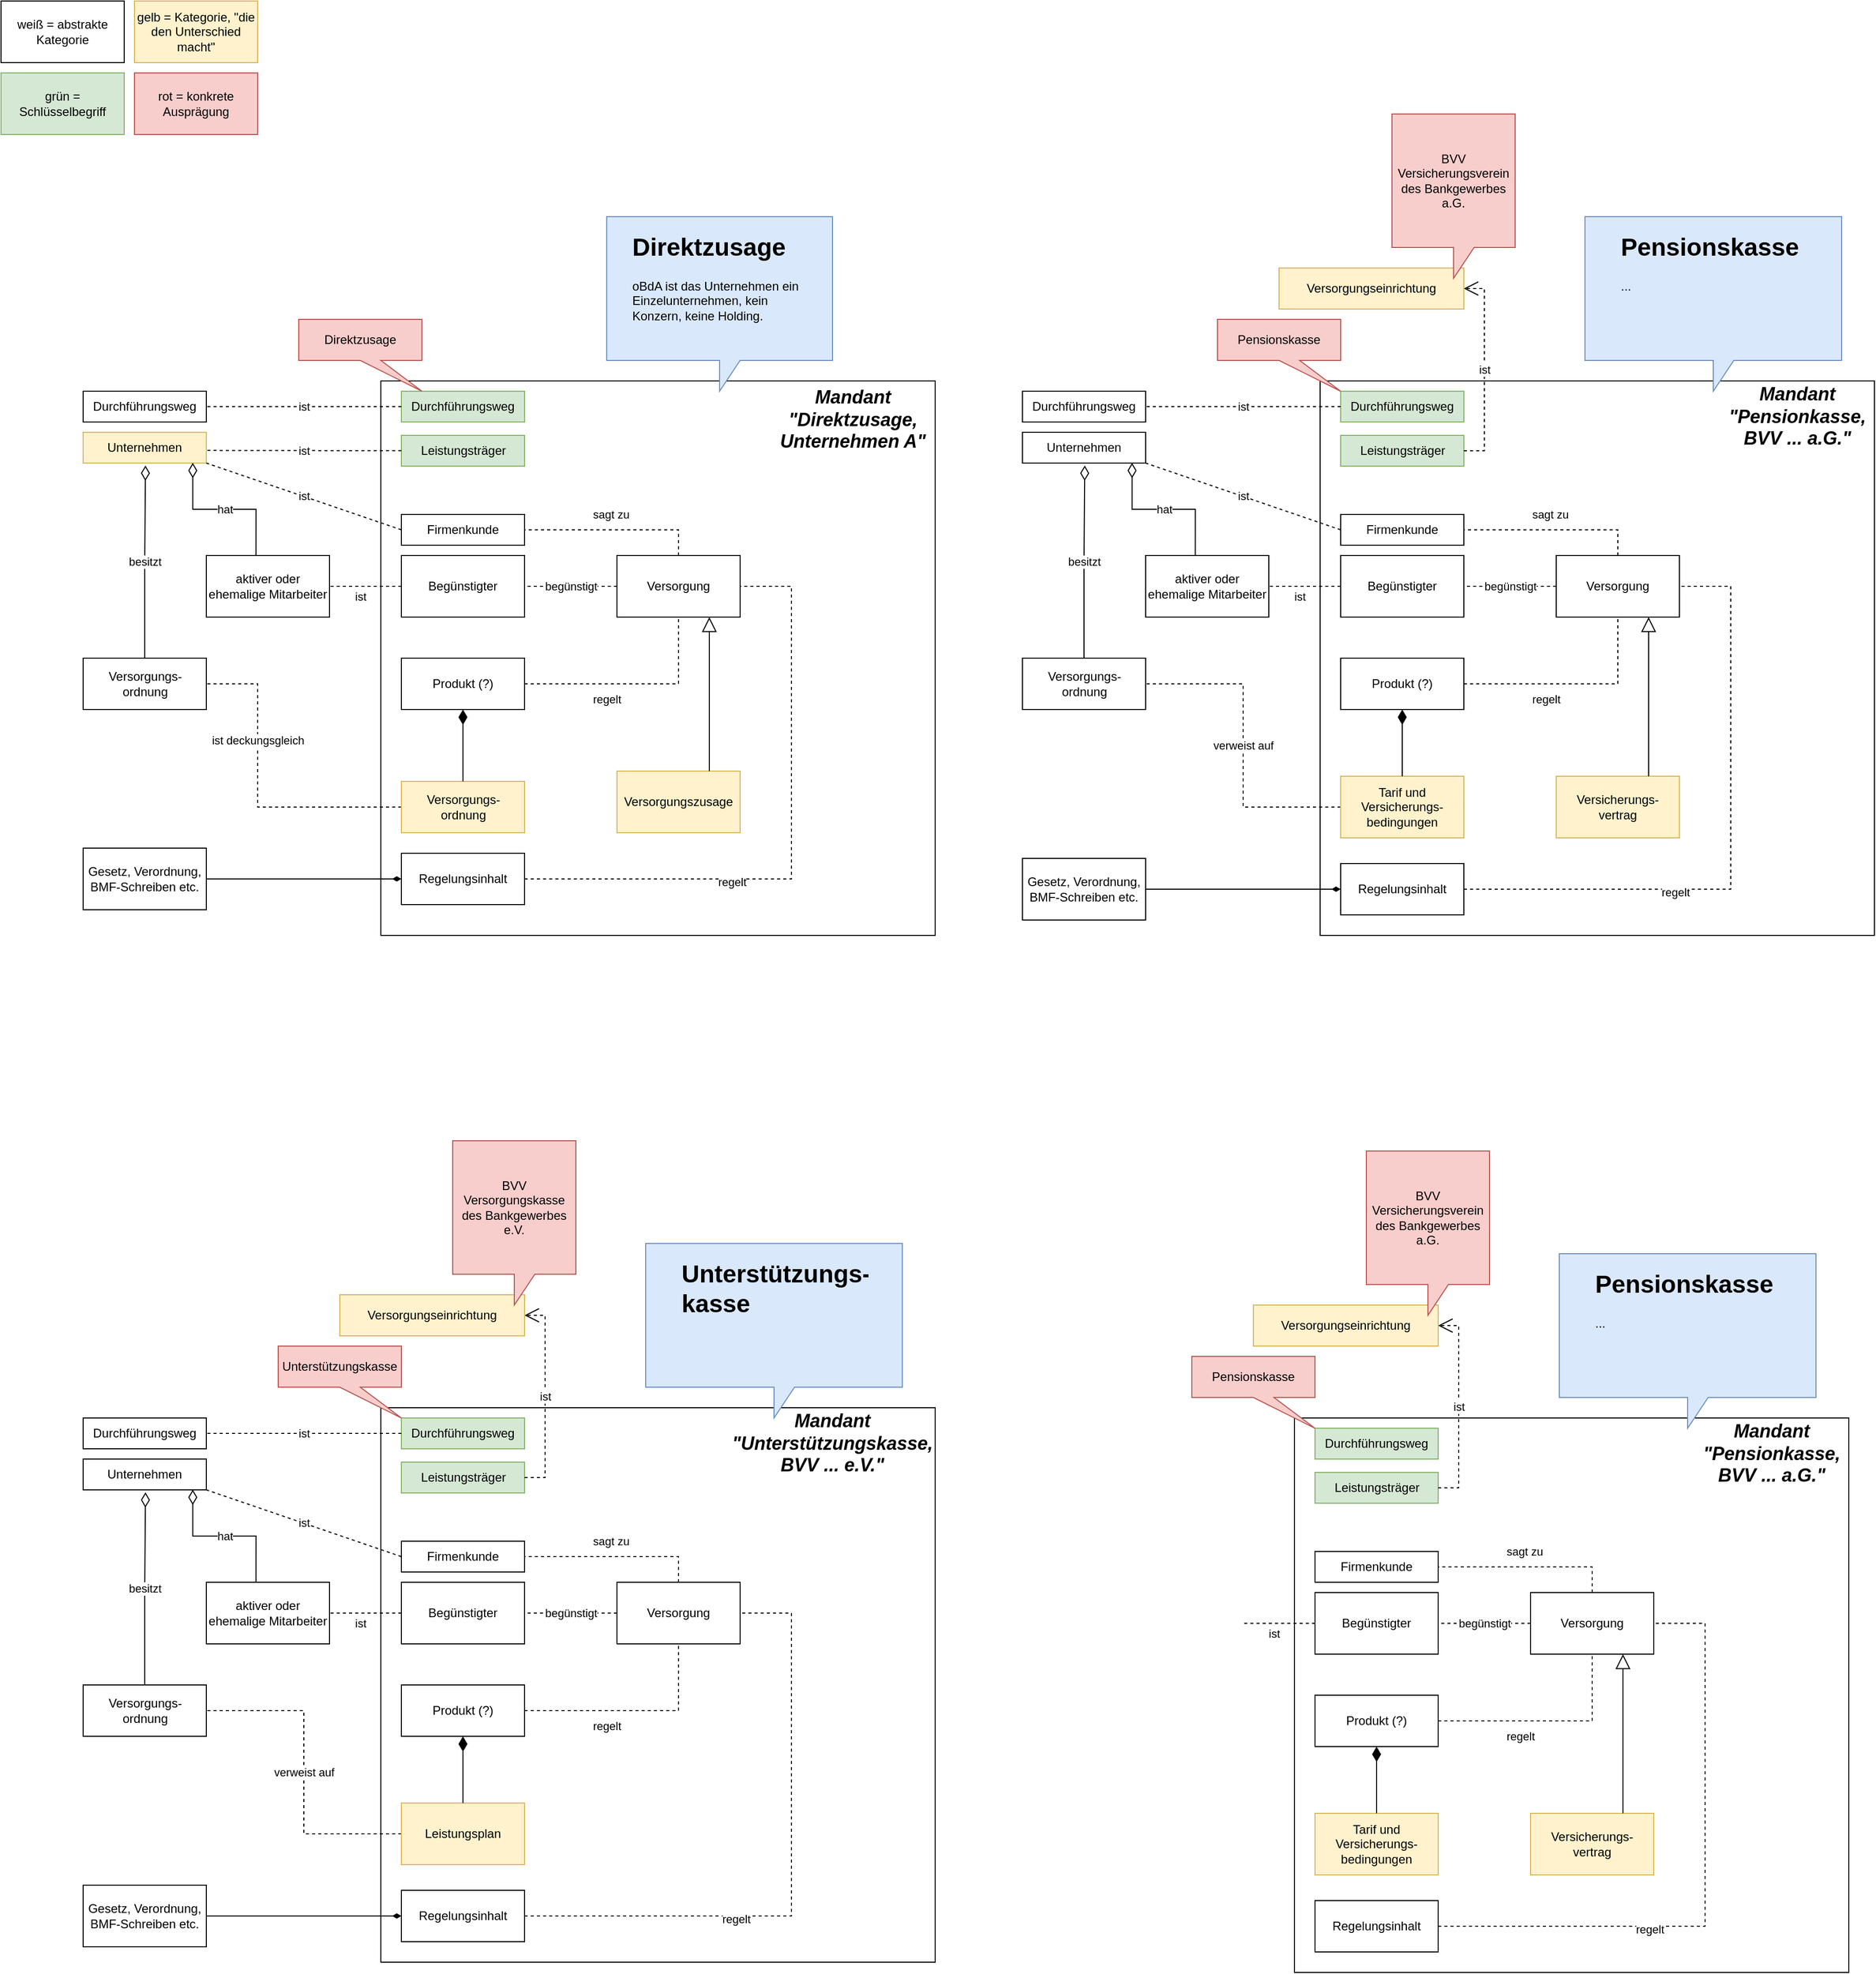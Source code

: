 <mxfile version="20.8.20" type="github">
  <diagram id="C-uBXY8Ged-GaZulML1R" name="Seite-1">
    <mxGraphModel dx="2074" dy="1116" grid="1" gridSize="10" guides="1" tooltips="1" connect="1" arrows="1" fold="1" page="1" pageScale="1" pageWidth="1920" pageHeight="1200" math="0" shadow="0">
      <root>
        <mxCell id="0" />
        <mxCell id="1" parent="0" />
        <mxCell id="RzIyw1bG6GVlp3xsneUb-1" value="" style="whiteSpace=wrap;html=1;aspect=fixed;" parent="1" vertex="1">
          <mxGeometry x="400" y="390" width="540" height="540" as="geometry" />
        </mxCell>
        <mxCell id="RzIyw1bG6GVlp3xsneUb-3" value="&lt;div&gt;Unternehmen&lt;/div&gt;" style="rounded=0;whiteSpace=wrap;html=1;fillColor=#fff2cc;strokeColor=#d6b656;" parent="1" vertex="1">
          <mxGeometry x="110" y="440" width="120" height="30" as="geometry" />
        </mxCell>
        <mxCell id="RzIyw1bG6GVlp3xsneUb-6" value="Durchführungsweg" style="rounded=0;whiteSpace=wrap;html=1;" parent="1" vertex="1">
          <mxGeometry x="110" y="400" width="120" height="30" as="geometry" />
        </mxCell>
        <mxCell id="RzIyw1bG6GVlp3xsneUb-7" value="Leistungsträger" style="html=1;fillColor=#d5e8d4;strokeColor=#82b366;" parent="1" vertex="1">
          <mxGeometry x="420" y="443" width="120" height="30" as="geometry" />
        </mxCell>
        <mxCell id="RzIyw1bG6GVlp3xsneUb-9" value="Durchführungsweg" style="rounded=0;whiteSpace=wrap;html=1;fillColor=#d5e8d4;strokeColor=#82b366;" parent="1" vertex="1">
          <mxGeometry x="420" y="400" width="120" height="30" as="geometry" />
        </mxCell>
        <mxCell id="RzIyw1bG6GVlp3xsneUb-11" value="ist" style="endArrow=none;endSize=12;dashed=1;html=1;rounded=0;entryX=0.992;entryY=0.589;entryDx=0;entryDy=0;entryPerimeter=0;startSize=12;endFill=0;" parent="1" source="RzIyw1bG6GVlp3xsneUb-7" target="RzIyw1bG6GVlp3xsneUb-3" edge="1">
          <mxGeometry width="160" relative="1" as="geometry">
            <mxPoint x="410" y="600" as="sourcePoint" />
            <mxPoint x="570" y="600" as="targetPoint" />
          </mxGeometry>
        </mxCell>
        <mxCell id="RzIyw1bG6GVlp3xsneUb-12" value="ist" style="endArrow=none;endSize=12;dashed=1;html=1;rounded=0;entryX=1;entryY=0.5;entryDx=0;entryDy=0;exitX=0;exitY=0.5;exitDx=0;exitDy=0;endFill=0;" parent="1" source="RzIyw1bG6GVlp3xsneUb-9" target="RzIyw1bG6GVlp3xsneUb-6" edge="1">
          <mxGeometry width="160" relative="1" as="geometry">
            <mxPoint x="410" y="600" as="sourcePoint" />
            <mxPoint x="570" y="600" as="targetPoint" />
          </mxGeometry>
        </mxCell>
        <mxCell id="RzIyw1bG6GVlp3xsneUb-13" value="&lt;div&gt;Versorgungs-&lt;/div&gt;&lt;div&gt;ordnung&lt;/div&gt;" style="html=1;" parent="1" vertex="1">
          <mxGeometry x="110" y="660" width="120" height="50" as="geometry" />
        </mxCell>
        <mxCell id="RzIyw1bG6GVlp3xsneUb-17" value="besitzt" style="endArrow=diamondThin;html=1;endSize=12;startArrow=none;startSize=12;startFill=0;edgeStyle=orthogonalEdgeStyle;rounded=0;exitX=0.5;exitY=0;exitDx=0;exitDy=0;entryX=0.506;entryY=1.078;entryDx=0;entryDy=0;entryPerimeter=0;endFill=0;" parent="1" source="RzIyw1bG6GVlp3xsneUb-13" target="RzIyw1bG6GVlp3xsneUb-3" edge="1">
          <mxGeometry relative="1" as="geometry">
            <mxPoint x="200" y="540" as="sourcePoint" />
            <mxPoint x="360" y="540" as="targetPoint" />
          </mxGeometry>
        </mxCell>
        <mxCell id="RzIyw1bG6GVlp3xsneUb-20" value="Produkt (?)" style="rounded=0;whiteSpace=wrap;html=1;" parent="1" vertex="1">
          <mxGeometry x="420" y="660" width="120" height="50" as="geometry" />
        </mxCell>
        <mxCell id="RzIyw1bG6GVlp3xsneUb-21" value="Firmenkunde" style="rounded=0;whiteSpace=wrap;html=1;" parent="1" vertex="1">
          <mxGeometry x="420" y="520" width="120" height="30" as="geometry" />
        </mxCell>
        <mxCell id="RzIyw1bG6GVlp3xsneUb-22" value="Begünstigter" style="rounded=0;whiteSpace=wrap;html=1;" parent="1" vertex="1">
          <mxGeometry x="420" y="560" width="120" height="60" as="geometry" />
        </mxCell>
        <mxCell id="RzIyw1bG6GVlp3xsneUb-23" value="aktiver oder ehemalige Mitarbeiter" style="rounded=0;whiteSpace=wrap;html=1;" parent="1" vertex="1">
          <mxGeometry x="230" y="560" width="120" height="60" as="geometry" />
        </mxCell>
        <mxCell id="RzIyw1bG6GVlp3xsneUb-29" value="ist deckungsgleich" style="endArrow=none;endSize=12;dashed=1;html=1;rounded=0;entryX=1;entryY=0.5;entryDx=0;entryDy=0;exitX=0;exitY=0.5;exitDx=0;exitDy=0;edgeStyle=orthogonalEdgeStyle;endFill=0;" parent="1" source="DSj7y4Nlpi_zsEJx6jQW-32" edge="1">
          <mxGeometry x="0.323" width="160" relative="1" as="geometry">
            <mxPoint x="420" y="685" as="sourcePoint" />
            <mxPoint x="230" y="685" as="targetPoint" />
            <Array as="points">
              <mxPoint x="280" y="805" />
              <mxPoint x="280" y="685" />
            </Array>
            <mxPoint as="offset" />
          </mxGeometry>
        </mxCell>
        <mxCell id="RzIyw1bG6GVlp3xsneUb-31" value="hat" style="endArrow=diamondThin;html=1;endSize=12;startArrow=none;startSize=14;startFill=0;edgeStyle=orthogonalEdgeStyle;rounded=0;exitX=0.403;exitY=0.003;exitDx=0;exitDy=0;exitPerimeter=0;entryX=0.89;entryY=0.993;entryDx=0;entryDy=0;entryPerimeter=0;endFill=0;" parent="1" source="RzIyw1bG6GVlp3xsneUb-23" target="RzIyw1bG6GVlp3xsneUb-3" edge="1">
          <mxGeometry relative="1" as="geometry">
            <mxPoint x="460" y="520" as="sourcePoint" />
            <mxPoint x="620" y="520" as="targetPoint" />
          </mxGeometry>
        </mxCell>
        <mxCell id="RzIyw1bG6GVlp3xsneUb-34" value="ist" style="endArrow=none;endSize=12;dashed=1;html=1;rounded=0;entryX=1;entryY=0.5;entryDx=0;entryDy=0;exitX=0;exitY=0.5;exitDx=0;exitDy=0;endFill=0;" parent="1" source="RzIyw1bG6GVlp3xsneUb-22" target="RzIyw1bG6GVlp3xsneUb-23" edge="1">
          <mxGeometry x="0.143" y="10" width="160" relative="1" as="geometry">
            <mxPoint x="460" y="520" as="sourcePoint" />
            <mxPoint x="620" y="520" as="targetPoint" />
            <mxPoint as="offset" />
          </mxGeometry>
        </mxCell>
        <mxCell id="RzIyw1bG6GVlp3xsneUb-35" value="&lt;div&gt;Versorgung&lt;/div&gt;" style="rounded=0;whiteSpace=wrap;html=1;" parent="1" vertex="1">
          <mxGeometry x="630" y="560" width="120" height="60" as="geometry" />
        </mxCell>
        <mxCell id="RzIyw1bG6GVlp3xsneUb-36" value="sagt zu" style="endArrow=none;endSize=12;dashed=1;html=1;rounded=0;exitX=0.5;exitY=0;exitDx=0;exitDy=0;entryX=1;entryY=0.5;entryDx=0;entryDy=0;endFill=0;" parent="1" source="RzIyw1bG6GVlp3xsneUb-35" target="RzIyw1bG6GVlp3xsneUb-21" edge="1">
          <mxGeometry x="0.04" y="-15" width="160" relative="1" as="geometry">
            <mxPoint x="500" y="510" as="sourcePoint" />
            <mxPoint x="660" y="510" as="targetPoint" />
            <Array as="points">
              <mxPoint x="690" y="535" />
            </Array>
            <mxPoint as="offset" />
          </mxGeometry>
        </mxCell>
        <mxCell id="RzIyw1bG6GVlp3xsneUb-37" value="begünstigt" style="endArrow=none;endSize=12;dashed=1;html=1;rounded=0;entryX=1;entryY=0.5;entryDx=0;entryDy=0;endFill=0;" parent="1" source="RzIyw1bG6GVlp3xsneUb-35" target="RzIyw1bG6GVlp3xsneUb-22" edge="1">
          <mxGeometry width="160" relative="1" as="geometry">
            <mxPoint x="460" y="520" as="sourcePoint" />
            <mxPoint x="620" y="520" as="targetPoint" />
          </mxGeometry>
        </mxCell>
        <mxCell id="RzIyw1bG6GVlp3xsneUb-38" value="ist" style="endArrow=none;endSize=12;dashed=1;html=1;rounded=0;exitX=0;exitY=0.5;exitDx=0;exitDy=0;entryX=1;entryY=1;entryDx=0;entryDy=0;endFill=0;" parent="1" source="RzIyw1bG6GVlp3xsneUb-21" target="RzIyw1bG6GVlp3xsneUb-3" edge="1">
          <mxGeometry width="160" relative="1" as="geometry">
            <mxPoint x="460" y="540" as="sourcePoint" />
            <mxPoint x="620" y="540" as="targetPoint" />
          </mxGeometry>
        </mxCell>
        <mxCell id="RzIyw1bG6GVlp3xsneUb-39" value="regelt" style="endArrow=none;endSize=12;dashed=1;html=1;rounded=0;exitX=1;exitY=0.5;exitDx=0;exitDy=0;entryX=0.5;entryY=1;entryDx=0;entryDy=0;endFill=0;" parent="1" source="RzIyw1bG6GVlp3xsneUb-20" target="RzIyw1bG6GVlp3xsneUb-35" edge="1">
          <mxGeometry x="-0.256" y="-15" width="160" relative="1" as="geometry">
            <mxPoint x="570" y="680" as="sourcePoint" />
            <mxPoint x="730" y="680" as="targetPoint" />
            <Array as="points">
              <mxPoint x="690" y="685" />
            </Array>
            <mxPoint as="offset" />
          </mxGeometry>
        </mxCell>
        <mxCell id="DSj7y4Nlpi_zsEJx6jQW-2" value="" style="whiteSpace=wrap;html=1;aspect=fixed;" parent="1" vertex="1">
          <mxGeometry x="1315" y="390" width="540" height="540" as="geometry" />
        </mxCell>
        <mxCell id="DSj7y4Nlpi_zsEJx6jQW-3" value="&lt;div&gt;Unternehmen&lt;/div&gt;" style="rounded=0;whiteSpace=wrap;html=1;" parent="1" vertex="1">
          <mxGeometry x="1025" y="440" width="120" height="30" as="geometry" />
        </mxCell>
        <mxCell id="DSj7y4Nlpi_zsEJx6jQW-4" value="Durchführungsweg" style="rounded=0;whiteSpace=wrap;html=1;" parent="1" vertex="1">
          <mxGeometry x="1025" y="400" width="120" height="30" as="geometry" />
        </mxCell>
        <mxCell id="DSj7y4Nlpi_zsEJx6jQW-5" value="Leistungsträger" style="html=1;fillColor=#d5e8d4;strokeColor=#82b366;" parent="1" vertex="1">
          <mxGeometry x="1335" y="443" width="120" height="30" as="geometry" />
        </mxCell>
        <mxCell id="DSj7y4Nlpi_zsEJx6jQW-6" value="Durchführungsweg" style="rounded=0;whiteSpace=wrap;html=1;fillColor=#d5e8d4;strokeColor=#82b366;" parent="1" vertex="1">
          <mxGeometry x="1335" y="400" width="120" height="30" as="geometry" />
        </mxCell>
        <mxCell id="DSj7y4Nlpi_zsEJx6jQW-7" value="ist" style="endArrow=open;endSize=12;dashed=1;html=1;rounded=0;entryX=1;entryY=0.5;entryDx=0;entryDy=0;exitX=1;exitY=0.5;exitDx=0;exitDy=0;edgeStyle=orthogonalEdgeStyle;" parent="1" source="DSj7y4Nlpi_zsEJx6jQW-5" target="DSj7y4Nlpi_zsEJx6jQW-27" edge="1">
          <mxGeometry width="160" relative="1" as="geometry">
            <mxPoint x="1325" y="600" as="sourcePoint" />
            <mxPoint x="1485" y="600" as="targetPoint" />
            <Array as="points">
              <mxPoint x="1475" y="458" />
              <mxPoint x="1475" y="300" />
            </Array>
          </mxGeometry>
        </mxCell>
        <mxCell id="DSj7y4Nlpi_zsEJx6jQW-8" value="ist" style="endArrow=none;endSize=12;dashed=1;html=1;rounded=0;entryX=1;entryY=0.5;entryDx=0;entryDy=0;exitX=0;exitY=0.5;exitDx=0;exitDy=0;endFill=0;" parent="1" source="DSj7y4Nlpi_zsEJx6jQW-6" target="DSj7y4Nlpi_zsEJx6jQW-4" edge="1">
          <mxGeometry width="160" relative="1" as="geometry">
            <mxPoint x="1325" y="600" as="sourcePoint" />
            <mxPoint x="1485" y="600" as="targetPoint" />
          </mxGeometry>
        </mxCell>
        <mxCell id="DSj7y4Nlpi_zsEJx6jQW-9" value="&lt;div&gt;Versorgungs-&lt;/div&gt;&lt;div&gt;ordnung&lt;/div&gt;" style="html=1;" parent="1" vertex="1">
          <mxGeometry x="1025" y="660" width="120" height="50" as="geometry" />
        </mxCell>
        <mxCell id="DSj7y4Nlpi_zsEJx6jQW-10" value="besitzt" style="endArrow=diamondThin;html=1;endSize=12;startArrow=none;startSize=12;startFill=0;edgeStyle=orthogonalEdgeStyle;rounded=0;exitX=0.5;exitY=0;exitDx=0;exitDy=0;entryX=0.506;entryY=1.078;entryDx=0;entryDy=0;entryPerimeter=0;endFill=0;" parent="1" source="DSj7y4Nlpi_zsEJx6jQW-9" target="DSj7y4Nlpi_zsEJx6jQW-3" edge="1">
          <mxGeometry relative="1" as="geometry">
            <mxPoint x="1115" y="540" as="sourcePoint" />
            <mxPoint x="1275" y="540" as="targetPoint" />
          </mxGeometry>
        </mxCell>
        <mxCell id="DSj7y4Nlpi_zsEJx6jQW-13" value="Produkt (?)" style="rounded=0;whiteSpace=wrap;html=1;" parent="1" vertex="1">
          <mxGeometry x="1335" y="660" width="120" height="50" as="geometry" />
        </mxCell>
        <mxCell id="DSj7y4Nlpi_zsEJx6jQW-14" value="Firmenkunde" style="rounded=0;whiteSpace=wrap;html=1;" parent="1" vertex="1">
          <mxGeometry x="1335" y="520" width="120" height="30" as="geometry" />
        </mxCell>
        <mxCell id="DSj7y4Nlpi_zsEJx6jQW-15" value="Begünstigter" style="rounded=0;whiteSpace=wrap;html=1;" parent="1" vertex="1">
          <mxGeometry x="1335" y="560" width="120" height="60" as="geometry" />
        </mxCell>
        <mxCell id="DSj7y4Nlpi_zsEJx6jQW-16" value="aktiver oder ehemalige Mitarbeiter" style="rounded=0;whiteSpace=wrap;html=1;" parent="1" vertex="1">
          <mxGeometry x="1145" y="560" width="120" height="60" as="geometry" />
        </mxCell>
        <mxCell id="DSj7y4Nlpi_zsEJx6jQW-17" value="verweist auf" style="endArrow=none;endSize=12;dashed=1;html=1;rounded=0;entryX=1;entryY=0.5;entryDx=0;entryDy=0;exitX=0;exitY=0.5;exitDx=0;exitDy=0;edgeStyle=orthogonalEdgeStyle;endFill=0;startArrow=none;startFill=0;" parent="1" source="DSj7y4Nlpi_zsEJx6jQW-31" target="DSj7y4Nlpi_zsEJx6jQW-9" edge="1">
          <mxGeometry width="160" relative="1" as="geometry">
            <mxPoint x="1375" y="520" as="sourcePoint" />
            <mxPoint x="1535" y="520" as="targetPoint" />
          </mxGeometry>
        </mxCell>
        <mxCell id="DSj7y4Nlpi_zsEJx6jQW-18" value="hat" style="endArrow=diamondThin;html=1;endSize=12;startArrow=none;startSize=12;startFill=0;edgeStyle=orthogonalEdgeStyle;rounded=0;exitX=0.403;exitY=0.003;exitDx=0;exitDy=0;exitPerimeter=0;entryX=0.89;entryY=0.993;entryDx=0;entryDy=0;entryPerimeter=0;endFill=0;" parent="1" source="DSj7y4Nlpi_zsEJx6jQW-16" target="DSj7y4Nlpi_zsEJx6jQW-3" edge="1">
          <mxGeometry relative="1" as="geometry">
            <mxPoint x="1375" y="520" as="sourcePoint" />
            <mxPoint x="1535" y="520" as="targetPoint" />
          </mxGeometry>
        </mxCell>
        <mxCell id="DSj7y4Nlpi_zsEJx6jQW-21" value="ist" style="endArrow=none;endSize=12;dashed=1;html=1;rounded=0;entryX=1;entryY=0.5;entryDx=0;entryDy=0;exitX=0;exitY=0.5;exitDx=0;exitDy=0;startArrow=none;startFill=0;endFill=0;" parent="1" source="DSj7y4Nlpi_zsEJx6jQW-15" target="DSj7y4Nlpi_zsEJx6jQW-16" edge="1">
          <mxGeometry x="0.143" y="10" width="160" relative="1" as="geometry">
            <mxPoint x="1375" y="520" as="sourcePoint" />
            <mxPoint x="1535" y="520" as="targetPoint" />
            <mxPoint as="offset" />
          </mxGeometry>
        </mxCell>
        <mxCell id="DSj7y4Nlpi_zsEJx6jQW-22" value="&lt;div&gt;Versorgung&lt;/div&gt;" style="rounded=0;whiteSpace=wrap;html=1;" parent="1" vertex="1">
          <mxGeometry x="1545" y="560" width="120" height="60" as="geometry" />
        </mxCell>
        <mxCell id="DSj7y4Nlpi_zsEJx6jQW-23" value="sagt zu" style="endArrow=none;endSize=12;dashed=1;html=1;rounded=0;exitX=0.5;exitY=0;exitDx=0;exitDy=0;entryX=1;entryY=0.5;entryDx=0;entryDy=0;endFill=0;" parent="1" source="DSj7y4Nlpi_zsEJx6jQW-22" target="DSj7y4Nlpi_zsEJx6jQW-14" edge="1">
          <mxGeometry x="0.04" y="-15" width="160" relative="1" as="geometry">
            <mxPoint x="1415" y="510" as="sourcePoint" />
            <mxPoint x="1575" y="510" as="targetPoint" />
            <Array as="points">
              <mxPoint x="1605" y="535" />
            </Array>
            <mxPoint as="offset" />
          </mxGeometry>
        </mxCell>
        <mxCell id="DSj7y4Nlpi_zsEJx6jQW-24" value="begünstigt" style="endArrow=none;endSize=12;dashed=1;html=1;rounded=0;entryX=1;entryY=0.5;entryDx=0;entryDy=0;endFill=0;" parent="1" source="DSj7y4Nlpi_zsEJx6jQW-22" target="DSj7y4Nlpi_zsEJx6jQW-15" edge="1">
          <mxGeometry width="160" relative="1" as="geometry">
            <mxPoint x="1375" y="520" as="sourcePoint" />
            <mxPoint x="1535" y="520" as="targetPoint" />
          </mxGeometry>
        </mxCell>
        <mxCell id="DSj7y4Nlpi_zsEJx6jQW-25" value="ist" style="endArrow=none;endSize=12;dashed=1;html=1;rounded=0;exitX=0;exitY=0.5;exitDx=0;exitDy=0;entryX=1;entryY=1;entryDx=0;entryDy=0;endFill=0;" parent="1" source="DSj7y4Nlpi_zsEJx6jQW-14" target="DSj7y4Nlpi_zsEJx6jQW-3" edge="1">
          <mxGeometry width="160" relative="1" as="geometry">
            <mxPoint x="1375" y="540" as="sourcePoint" />
            <mxPoint x="1535" y="540" as="targetPoint" />
          </mxGeometry>
        </mxCell>
        <mxCell id="DSj7y4Nlpi_zsEJx6jQW-26" value="regelt" style="endArrow=none;endSize=12;dashed=1;html=1;rounded=0;exitX=1;exitY=0.5;exitDx=0;exitDy=0;entryX=0.5;entryY=1;entryDx=0;entryDy=0;endFill=0;" parent="1" source="DSj7y4Nlpi_zsEJx6jQW-13" target="DSj7y4Nlpi_zsEJx6jQW-22" edge="1">
          <mxGeometry x="-0.256" y="-15" width="160" relative="1" as="geometry">
            <mxPoint x="1485" y="680" as="sourcePoint" />
            <mxPoint x="1645" y="680" as="targetPoint" />
            <Array as="points">
              <mxPoint x="1605" y="685" />
            </Array>
            <mxPoint as="offset" />
          </mxGeometry>
        </mxCell>
        <mxCell id="DSj7y4Nlpi_zsEJx6jQW-27" value="Versorgungseinrichtung" style="rounded=0;whiteSpace=wrap;html=1;fillColor=#fff2cc;strokeColor=#d6b656;" parent="1" vertex="1">
          <mxGeometry x="1275" y="280" width="180" height="40" as="geometry" />
        </mxCell>
        <mxCell id="DSj7y4Nlpi_zsEJx6jQW-28" value="" style="shape=callout;whiteSpace=wrap;html=1;perimeter=calloutPerimeter;fillColor=#dae8fc;strokeColor=#6c8ebf;" parent="1" vertex="1">
          <mxGeometry x="620" y="230" width="220" height="170" as="geometry" />
        </mxCell>
        <mxCell id="RzIyw1bG6GVlp3xsneUb-26" value="&lt;h1&gt;Direktzusage&lt;br&gt;&lt;/h1&gt;&lt;p&gt;oBdA ist das Unternehmen ein Einzelunternehmen, kein Konzern, keine Holding.&lt;br&gt;&lt;/p&gt;" style="text;html=1;strokeColor=none;fillColor=none;spacing=5;spacingTop=-20;whiteSpace=wrap;overflow=hidden;rounded=0;" parent="1" vertex="1">
          <mxGeometry x="640" y="240" width="190" height="120" as="geometry" />
        </mxCell>
        <mxCell id="DSj7y4Nlpi_zsEJx6jQW-29" value="" style="shape=callout;whiteSpace=wrap;html=1;perimeter=calloutPerimeter;fillColor=#dae8fc;strokeColor=#6c8ebf;" parent="1" vertex="1">
          <mxGeometry x="1573" y="230" width="250" height="170" as="geometry" />
        </mxCell>
        <mxCell id="DSj7y4Nlpi_zsEJx6jQW-30" value="&lt;h1&gt;Pensionskasse&lt;br&gt;&lt;/h1&gt;&lt;p&gt;...&lt;br&gt;&lt;/p&gt;" style="text;html=1;strokeColor=none;fillColor=none;spacing=5;spacingTop=-20;whiteSpace=wrap;overflow=hidden;rounded=0;" parent="1" vertex="1">
          <mxGeometry x="1603" y="240" width="190" height="120" as="geometry" />
        </mxCell>
        <mxCell id="DSj7y4Nlpi_zsEJx6jQW-31" value="Tarif und Versicherungs-bedingungen" style="rounded=0;whiteSpace=wrap;html=1;fillColor=#fff2cc;strokeColor=#d6b656;" parent="1" vertex="1">
          <mxGeometry x="1335" y="775" width="120" height="60" as="geometry" />
        </mxCell>
        <mxCell id="DSj7y4Nlpi_zsEJx6jQW-32" value="&lt;div&gt;Versorgungs-&lt;/div&gt;&lt;div&gt;ordnung&lt;/div&gt;" style="html=1;fillColor=#fff2cc;strokeColor=#d6b656;" parent="1" vertex="1">
          <mxGeometry x="420" y="780" width="120" height="50" as="geometry" />
        </mxCell>
        <mxCell id="DSj7y4Nlpi_zsEJx6jQW-33" value="" style="endArrow=none;endFill=0;endSize=12;html=1;rounded=0;entryX=0.5;entryY=0;entryDx=0;entryDy=0;exitX=0.5;exitY=1;exitDx=0;exitDy=0;startArrow=diamondThin;startFill=1;startSize=12;" parent="1" source="DSj7y4Nlpi_zsEJx6jQW-13" target="DSj7y4Nlpi_zsEJx6jQW-31" edge="1">
          <mxGeometry width="160" relative="1" as="geometry">
            <mxPoint x="1155" y="870" as="sourcePoint" />
            <mxPoint x="1065" y="630" as="targetPoint" />
          </mxGeometry>
        </mxCell>
        <mxCell id="DSj7y4Nlpi_zsEJx6jQW-34" value="" style="endArrow=none;endFill=0;endSize=12;html=1;rounded=0;exitX=0.5;exitY=1;exitDx=0;exitDy=0;entryX=0.5;entryY=0;entryDx=0;entryDy=0;startArrow=diamondThin;startFill=1;strokeWidth=1;targetPerimeterSpacing=0;startSize=12;" parent="1" source="RzIyw1bG6GVlp3xsneUb-20" target="DSj7y4Nlpi_zsEJx6jQW-32" edge="1">
          <mxGeometry width="160" relative="1" as="geometry">
            <mxPoint x="720" y="970" as="sourcePoint" />
            <mxPoint x="940" y="630" as="targetPoint" />
            <Array as="points" />
          </mxGeometry>
        </mxCell>
        <mxCell id="DSj7y4Nlpi_zsEJx6jQW-35" value="Versorgungszusage" style="rounded=0;whiteSpace=wrap;html=1;fillColor=#fff2cc;strokeColor=#d6b656;" parent="1" vertex="1">
          <mxGeometry x="630" y="770" width="120" height="60" as="geometry" />
        </mxCell>
        <mxCell id="DSj7y4Nlpi_zsEJx6jQW-37" value="Versicherungs- vertrag" style="rounded=0;whiteSpace=wrap;html=1;fillColor=#fff2cc;strokeColor=#d6b656;" parent="1" vertex="1">
          <mxGeometry x="1545" y="775" width="120" height="60" as="geometry" />
        </mxCell>
        <mxCell id="DSj7y4Nlpi_zsEJx6jQW-39" value="" style="endArrow=block;endSize=12;endFill=0;html=1;rounded=0;exitX=0.75;exitY=0;exitDx=0;exitDy=0;entryX=0.75;entryY=1;entryDx=0;entryDy=0;" parent="1" source="DSj7y4Nlpi_zsEJx6jQW-35" target="RzIyw1bG6GVlp3xsneUb-35" edge="1">
          <mxGeometry width="160" relative="1" as="geometry">
            <mxPoint x="780" y="630" as="sourcePoint" />
            <mxPoint x="940" y="630" as="targetPoint" />
          </mxGeometry>
        </mxCell>
        <mxCell id="DSj7y4Nlpi_zsEJx6jQW-40" value="" style="endArrow=block;endSize=12;endFill=0;html=1;rounded=0;entryX=0.75;entryY=1;entryDx=0;entryDy=0;exitX=0.75;exitY=0;exitDx=0;exitDy=0;" parent="1" source="DSj7y4Nlpi_zsEJx6jQW-37" target="DSj7y4Nlpi_zsEJx6jQW-22" edge="1">
          <mxGeometry width="160" relative="1" as="geometry">
            <mxPoint x="1645" y="790" as="sourcePoint" />
            <mxPoint x="1645" y="640" as="targetPoint" />
          </mxGeometry>
        </mxCell>
        <mxCell id="DSj7y4Nlpi_zsEJx6jQW-42" value="&lt;i&gt;&lt;b&gt;&lt;font style=&quot;font-size: 13px;&quot;&gt;&lt;font style=&quot;font-size: 14px;&quot;&gt;&lt;font style=&quot;font-size: 15px;&quot;&gt;&lt;font style=&quot;font-size: 16px;&quot;&gt;&lt;font style=&quot;font-size: 17px;&quot;&gt;&lt;font style=&quot;font-size: 18px;&quot;&gt;Mandant &quot;Direktzusage, Unternehmen A&quot;&lt;/font&gt;&lt;/font&gt;&lt;/font&gt;&lt;/font&gt;&lt;/font&gt;&lt;/font&gt;&lt;/b&gt;&lt;/i&gt;" style="text;html=1;strokeColor=none;fillColor=none;align=center;verticalAlign=middle;whiteSpace=wrap;rounded=0;" parent="1" vertex="1">
          <mxGeometry x="780" y="413" width="160" height="30" as="geometry" />
        </mxCell>
        <mxCell id="DSj7y4Nlpi_zsEJx6jQW-43" value="&lt;i&gt;&lt;b&gt;&lt;font style=&quot;font-size: 13px;&quot;&gt;&lt;font style=&quot;font-size: 14px;&quot;&gt;&lt;font style=&quot;font-size: 15px;&quot;&gt;&lt;font style=&quot;font-size: 16px;&quot;&gt;&lt;font style=&quot;font-size: 17px;&quot;&gt;&lt;font style=&quot;font-size: 18px;&quot;&gt;Mandant &quot;Pensionkasse, BVV ... a.G.&quot;&lt;/font&gt;&lt;/font&gt;&lt;/font&gt;&lt;/font&gt;&lt;/font&gt;&lt;/font&gt;&lt;/b&gt;&lt;/i&gt;" style="text;html=1;strokeColor=none;fillColor=none;align=center;verticalAlign=middle;whiteSpace=wrap;rounded=0;" parent="1" vertex="1">
          <mxGeometry x="1750" y="410" width="60" height="30" as="geometry" />
        </mxCell>
        <mxCell id="mk7OWnhSMNmAOKg4Scf2-1" value="BVV Versicherungsverein des Bankgewerbes a.G." style="shape=callout;whiteSpace=wrap;html=1;perimeter=calloutPerimeter;fillColor=#f8cecc;strokeColor=#b85450;" vertex="1" parent="1">
          <mxGeometry x="1385" y="130" width="120" height="160" as="geometry" />
        </mxCell>
        <mxCell id="mk7OWnhSMNmAOKg4Scf2-5" style="edgeStyle=orthogonalEdgeStyle;rounded=0;orthogonalLoop=1;jettySize=auto;html=1;startArrow=none;startFill=0;endArrow=none;endFill=0;dashed=1;" edge="1" parent="1" source="mk7OWnhSMNmAOKg4Scf2-2" target="RzIyw1bG6GVlp3xsneUb-35">
          <mxGeometry relative="1" as="geometry">
            <Array as="points">
              <mxPoint x="800" y="875" />
              <mxPoint x="800" y="590" />
            </Array>
          </mxGeometry>
        </mxCell>
        <mxCell id="mk7OWnhSMNmAOKg4Scf2-6" value="regelt" style="edgeLabel;html=1;align=center;verticalAlign=middle;resizable=0;points=[];" vertex="1" connectable="0" parent="mk7OWnhSMNmAOKg4Scf2-5">
          <mxGeometry x="-0.321" y="-3" relative="1" as="geometry">
            <mxPoint as="offset" />
          </mxGeometry>
        </mxCell>
        <mxCell id="mk7OWnhSMNmAOKg4Scf2-2" value="Regelungsinhalt" style="rounded=0;whiteSpace=wrap;html=1;" vertex="1" parent="1">
          <mxGeometry x="420" y="850" width="120" height="50" as="geometry" />
        </mxCell>
        <mxCell id="mk7OWnhSMNmAOKg4Scf2-3" value="Gesetz, Verordnung, BMF-Schreiben etc." style="rounded=0;whiteSpace=wrap;html=1;" vertex="1" parent="1">
          <mxGeometry x="110" y="845" width="120" height="60" as="geometry" />
        </mxCell>
        <mxCell id="mk7OWnhSMNmAOKg4Scf2-4" value="" style="endArrow=diamondThin;html=1;rounded=0;exitX=1;exitY=0.5;exitDx=0;exitDy=0;entryX=0;entryY=0.5;entryDx=0;entryDy=0;startArrow=none;startFill=0;endFill=1;" edge="1" parent="1" source="mk7OWnhSMNmAOKg4Scf2-3" target="mk7OWnhSMNmAOKg4Scf2-2">
          <mxGeometry width="50" height="50" relative="1" as="geometry">
            <mxPoint x="290" y="980" as="sourcePoint" />
            <mxPoint x="340" y="930" as="targetPoint" />
          </mxGeometry>
        </mxCell>
        <mxCell id="mk7OWnhSMNmAOKg4Scf2-8" value="Pensionskasse" style="shape=callout;whiteSpace=wrap;html=1;perimeter=calloutPerimeter;position2=1;fillColor=#f8cecc;strokeColor=#b85450;" vertex="1" parent="1">
          <mxGeometry x="1215" y="330" width="120" height="70" as="geometry" />
        </mxCell>
        <mxCell id="mk7OWnhSMNmAOKg4Scf2-9" value="Direktzusage" style="shape=callout;whiteSpace=wrap;html=1;perimeter=calloutPerimeter;position2=1;fillColor=#f8cecc;strokeColor=#b85450;" vertex="1" parent="1">
          <mxGeometry x="320" y="330" width="120" height="70" as="geometry" />
        </mxCell>
        <mxCell id="mk7OWnhSMNmAOKg4Scf2-10" value="Gesetz, Verordnung, BMF-Schreiben etc." style="rounded=0;whiteSpace=wrap;html=1;" vertex="1" parent="1">
          <mxGeometry x="1025" y="855" width="120" height="60" as="geometry" />
        </mxCell>
        <mxCell id="mk7OWnhSMNmAOKg4Scf2-11" value="Regelungsinhalt" style="rounded=0;whiteSpace=wrap;html=1;" vertex="1" parent="1">
          <mxGeometry x="1335" y="860" width="120" height="50" as="geometry" />
        </mxCell>
        <mxCell id="mk7OWnhSMNmAOKg4Scf2-12" value="" style="endArrow=diamondThin;html=1;rounded=0;exitX=1;exitY=0.5;exitDx=0;exitDy=0;entryX=0;entryY=0.5;entryDx=0;entryDy=0;startArrow=none;startFill=0;endFill=1;" edge="1" source="mk7OWnhSMNmAOKg4Scf2-10" target="mk7OWnhSMNmAOKg4Scf2-11" parent="1">
          <mxGeometry width="50" height="50" relative="1" as="geometry">
            <mxPoint x="1205" y="990" as="sourcePoint" />
            <mxPoint x="1255" y="940" as="targetPoint" />
          </mxGeometry>
        </mxCell>
        <mxCell id="mk7OWnhSMNmAOKg4Scf2-13" style="edgeStyle=orthogonalEdgeStyle;rounded=0;orthogonalLoop=1;jettySize=auto;html=1;startArrow=none;startFill=0;endArrow=none;endFill=0;dashed=1;entryX=1;entryY=0.5;entryDx=0;entryDy=0;" edge="1" source="mk7OWnhSMNmAOKg4Scf2-11" parent="1" target="DSj7y4Nlpi_zsEJx6jQW-22">
          <mxGeometry relative="1" as="geometry">
            <mxPoint x="1660" y="600" as="targetPoint" />
            <Array as="points">
              <mxPoint x="1715" y="885" />
              <mxPoint x="1715" y="590" />
            </Array>
          </mxGeometry>
        </mxCell>
        <mxCell id="mk7OWnhSMNmAOKg4Scf2-14" value="regelt" style="edgeLabel;html=1;align=center;verticalAlign=middle;resizable=0;points=[];" vertex="1" connectable="0" parent="mk7OWnhSMNmAOKg4Scf2-13">
          <mxGeometry x="-0.321" y="-3" relative="1" as="geometry">
            <mxPoint as="offset" />
          </mxGeometry>
        </mxCell>
        <mxCell id="mk7OWnhSMNmAOKg4Scf2-15" style="edgeStyle=orthogonalEdgeStyle;rounded=0;orthogonalLoop=1;jettySize=auto;html=1;exitX=0.5;exitY=1;exitDx=0;exitDy=0;dashed=1;startArrow=none;startFill=0;endArrow=diamondThin;endFill=1;" edge="1" parent="1" source="DSj7y4Nlpi_zsEJx6jQW-42" target="DSj7y4Nlpi_zsEJx6jQW-42">
          <mxGeometry relative="1" as="geometry" />
        </mxCell>
        <mxCell id="mk7OWnhSMNmAOKg4Scf2-17" value="weiß = abstrakte Kategorie" style="rounded=0;whiteSpace=wrap;html=1;" vertex="1" parent="1">
          <mxGeometry x="30" y="20" width="120" height="60" as="geometry" />
        </mxCell>
        <mxCell id="mk7OWnhSMNmAOKg4Scf2-18" value="grün = Schlüsselbegriff" style="rounded=0;whiteSpace=wrap;html=1;fillColor=#d5e8d4;strokeColor=#82b366;" vertex="1" parent="1">
          <mxGeometry x="30" y="90" width="120" height="60" as="geometry" />
        </mxCell>
        <mxCell id="mk7OWnhSMNmAOKg4Scf2-19" value="gelb = Kategorie, &quot;die den Unterschied macht&quot;" style="rounded=0;whiteSpace=wrap;html=1;fillColor=#fff2cc;strokeColor=#d6b656;" vertex="1" parent="1">
          <mxGeometry x="160" y="20" width="120" height="60" as="geometry" />
        </mxCell>
        <mxCell id="mk7OWnhSMNmAOKg4Scf2-20" value="rot = konkrete Ausprägung" style="rounded=0;whiteSpace=wrap;html=1;fillColor=#f8cecc;strokeColor=#b85450;" vertex="1" parent="1">
          <mxGeometry x="160" y="90" width="120" height="60" as="geometry" />
        </mxCell>
        <mxCell id="mk7OWnhSMNmAOKg4Scf2-21" value="" style="whiteSpace=wrap;html=1;aspect=fixed;" vertex="1" parent="1">
          <mxGeometry x="400" y="1390" width="540" height="540" as="geometry" />
        </mxCell>
        <mxCell id="mk7OWnhSMNmAOKg4Scf2-22" value="&lt;div&gt;Unternehmen&lt;/div&gt;" style="rounded=0;whiteSpace=wrap;html=1;" vertex="1" parent="1">
          <mxGeometry x="110" y="1440" width="120" height="30" as="geometry" />
        </mxCell>
        <mxCell id="mk7OWnhSMNmAOKg4Scf2-23" value="Durchführungsweg" style="rounded=0;whiteSpace=wrap;html=1;" vertex="1" parent="1">
          <mxGeometry x="110" y="1400" width="120" height="30" as="geometry" />
        </mxCell>
        <mxCell id="mk7OWnhSMNmAOKg4Scf2-24" value="Leistungsträger" style="html=1;fillColor=#d5e8d4;strokeColor=#82b366;" vertex="1" parent="1">
          <mxGeometry x="420" y="1443" width="120" height="30" as="geometry" />
        </mxCell>
        <mxCell id="mk7OWnhSMNmAOKg4Scf2-25" value="Durchführungsweg" style="rounded=0;whiteSpace=wrap;html=1;fillColor=#d5e8d4;strokeColor=#82b366;" vertex="1" parent="1">
          <mxGeometry x="420" y="1400" width="120" height="30" as="geometry" />
        </mxCell>
        <mxCell id="mk7OWnhSMNmAOKg4Scf2-26" value="ist" style="endArrow=open;endSize=12;dashed=1;html=1;rounded=0;entryX=1;entryY=0.5;entryDx=0;entryDy=0;exitX=1;exitY=0.5;exitDx=0;exitDy=0;edgeStyle=orthogonalEdgeStyle;" edge="1" source="mk7OWnhSMNmAOKg4Scf2-24" target="mk7OWnhSMNmAOKg4Scf2-42" parent="1">
          <mxGeometry width="160" relative="1" as="geometry">
            <mxPoint x="410" y="1600" as="sourcePoint" />
            <mxPoint x="570" y="1600" as="targetPoint" />
            <Array as="points">
              <mxPoint x="560" y="1458" />
              <mxPoint x="560" y="1300" />
            </Array>
          </mxGeometry>
        </mxCell>
        <mxCell id="mk7OWnhSMNmAOKg4Scf2-27" value="ist" style="endArrow=none;endSize=12;dashed=1;html=1;rounded=0;entryX=1;entryY=0.5;entryDx=0;entryDy=0;exitX=0;exitY=0.5;exitDx=0;exitDy=0;endFill=0;" edge="1" source="mk7OWnhSMNmAOKg4Scf2-25" target="mk7OWnhSMNmAOKg4Scf2-23" parent="1">
          <mxGeometry width="160" relative="1" as="geometry">
            <mxPoint x="410" y="1600" as="sourcePoint" />
            <mxPoint x="570" y="1600" as="targetPoint" />
          </mxGeometry>
        </mxCell>
        <mxCell id="mk7OWnhSMNmAOKg4Scf2-28" value="&lt;div&gt;Versorgungs-&lt;/div&gt;&lt;div&gt;ordnung&lt;/div&gt;" style="html=1;" vertex="1" parent="1">
          <mxGeometry x="110" y="1660" width="120" height="50" as="geometry" />
        </mxCell>
        <mxCell id="mk7OWnhSMNmAOKg4Scf2-29" value="besitzt" style="endArrow=diamondThin;html=1;endSize=12;startArrow=none;startSize=12;startFill=0;edgeStyle=orthogonalEdgeStyle;rounded=0;exitX=0.5;exitY=0;exitDx=0;exitDy=0;entryX=0.506;entryY=1.078;entryDx=0;entryDy=0;entryPerimeter=0;endFill=0;" edge="1" source="mk7OWnhSMNmAOKg4Scf2-28" target="mk7OWnhSMNmAOKg4Scf2-22" parent="1">
          <mxGeometry relative="1" as="geometry">
            <mxPoint x="200" y="1540" as="sourcePoint" />
            <mxPoint x="360" y="1540" as="targetPoint" />
          </mxGeometry>
        </mxCell>
        <mxCell id="mk7OWnhSMNmAOKg4Scf2-30" value="Produkt (?)" style="rounded=0;whiteSpace=wrap;html=1;" vertex="1" parent="1">
          <mxGeometry x="420" y="1660" width="120" height="50" as="geometry" />
        </mxCell>
        <mxCell id="mk7OWnhSMNmAOKg4Scf2-31" value="Firmenkunde" style="rounded=0;whiteSpace=wrap;html=1;" vertex="1" parent="1">
          <mxGeometry x="420" y="1520" width="120" height="30" as="geometry" />
        </mxCell>
        <mxCell id="mk7OWnhSMNmAOKg4Scf2-32" value="Begünstigter" style="rounded=0;whiteSpace=wrap;html=1;" vertex="1" parent="1">
          <mxGeometry x="420" y="1560" width="120" height="60" as="geometry" />
        </mxCell>
        <mxCell id="mk7OWnhSMNmAOKg4Scf2-33" value="aktiver oder ehemalige Mitarbeiter" style="rounded=0;whiteSpace=wrap;html=1;" vertex="1" parent="1">
          <mxGeometry x="230" y="1560" width="120" height="60" as="geometry" />
        </mxCell>
        <mxCell id="mk7OWnhSMNmAOKg4Scf2-34" value="verweist auf" style="endArrow=none;endSize=12;dashed=1;html=1;rounded=0;entryX=1;entryY=0.5;entryDx=0;entryDy=0;exitX=0;exitY=0.5;exitDx=0;exitDy=0;edgeStyle=orthogonalEdgeStyle;endFill=0;startArrow=none;startFill=0;" edge="1" source="mk7OWnhSMNmAOKg4Scf2-45" target="mk7OWnhSMNmAOKg4Scf2-28" parent="1">
          <mxGeometry width="160" relative="1" as="geometry">
            <mxPoint x="460" y="1520" as="sourcePoint" />
            <mxPoint x="620" y="1520" as="targetPoint" />
          </mxGeometry>
        </mxCell>
        <mxCell id="mk7OWnhSMNmAOKg4Scf2-35" value="hat" style="endArrow=diamondThin;html=1;endSize=12;startArrow=none;startSize=12;startFill=0;edgeStyle=orthogonalEdgeStyle;rounded=0;exitX=0.403;exitY=0.003;exitDx=0;exitDy=0;exitPerimeter=0;entryX=0.89;entryY=0.993;entryDx=0;entryDy=0;entryPerimeter=0;endFill=0;" edge="1" source="mk7OWnhSMNmAOKg4Scf2-33" target="mk7OWnhSMNmAOKg4Scf2-22" parent="1">
          <mxGeometry relative="1" as="geometry">
            <mxPoint x="460" y="1520" as="sourcePoint" />
            <mxPoint x="620" y="1520" as="targetPoint" />
          </mxGeometry>
        </mxCell>
        <mxCell id="mk7OWnhSMNmAOKg4Scf2-36" value="ist" style="endArrow=none;endSize=12;dashed=1;html=1;rounded=0;entryX=1;entryY=0.5;entryDx=0;entryDy=0;exitX=0;exitY=0.5;exitDx=0;exitDy=0;startArrow=none;startFill=0;endFill=0;" edge="1" source="mk7OWnhSMNmAOKg4Scf2-32" target="mk7OWnhSMNmAOKg4Scf2-33" parent="1">
          <mxGeometry x="0.143" y="10" width="160" relative="1" as="geometry">
            <mxPoint x="460" y="1520" as="sourcePoint" />
            <mxPoint x="620" y="1520" as="targetPoint" />
            <mxPoint as="offset" />
          </mxGeometry>
        </mxCell>
        <mxCell id="mk7OWnhSMNmAOKg4Scf2-37" value="&lt;div&gt;Versorgung&lt;/div&gt;" style="rounded=0;whiteSpace=wrap;html=1;" vertex="1" parent="1">
          <mxGeometry x="630" y="1560" width="120" height="60" as="geometry" />
        </mxCell>
        <mxCell id="mk7OWnhSMNmAOKg4Scf2-38" value="sagt zu" style="endArrow=none;endSize=12;dashed=1;html=1;rounded=0;exitX=0.5;exitY=0;exitDx=0;exitDy=0;entryX=1;entryY=0.5;entryDx=0;entryDy=0;endFill=0;" edge="1" source="mk7OWnhSMNmAOKg4Scf2-37" target="mk7OWnhSMNmAOKg4Scf2-31" parent="1">
          <mxGeometry x="0.04" y="-15" width="160" relative="1" as="geometry">
            <mxPoint x="500" y="1510" as="sourcePoint" />
            <mxPoint x="660" y="1510" as="targetPoint" />
            <Array as="points">
              <mxPoint x="690" y="1535" />
            </Array>
            <mxPoint as="offset" />
          </mxGeometry>
        </mxCell>
        <mxCell id="mk7OWnhSMNmAOKg4Scf2-39" value="begünstigt" style="endArrow=none;endSize=12;dashed=1;html=1;rounded=0;entryX=1;entryY=0.5;entryDx=0;entryDy=0;endFill=0;" edge="1" source="mk7OWnhSMNmAOKg4Scf2-37" target="mk7OWnhSMNmAOKg4Scf2-32" parent="1">
          <mxGeometry width="160" relative="1" as="geometry">
            <mxPoint x="460" y="1520" as="sourcePoint" />
            <mxPoint x="620" y="1520" as="targetPoint" />
          </mxGeometry>
        </mxCell>
        <mxCell id="mk7OWnhSMNmAOKg4Scf2-40" value="ist" style="endArrow=none;endSize=12;dashed=1;html=1;rounded=0;exitX=0;exitY=0.5;exitDx=0;exitDy=0;entryX=1;entryY=1;entryDx=0;entryDy=0;endFill=0;" edge="1" source="mk7OWnhSMNmAOKg4Scf2-31" target="mk7OWnhSMNmAOKg4Scf2-22" parent="1">
          <mxGeometry width="160" relative="1" as="geometry">
            <mxPoint x="460" y="1540" as="sourcePoint" />
            <mxPoint x="620" y="1540" as="targetPoint" />
          </mxGeometry>
        </mxCell>
        <mxCell id="mk7OWnhSMNmAOKg4Scf2-41" value="regelt" style="endArrow=none;endSize=12;dashed=1;html=1;rounded=0;exitX=1;exitY=0.5;exitDx=0;exitDy=0;entryX=0.5;entryY=1;entryDx=0;entryDy=0;endFill=0;" edge="1" source="mk7OWnhSMNmAOKg4Scf2-30" target="mk7OWnhSMNmAOKg4Scf2-37" parent="1">
          <mxGeometry x="-0.256" y="-15" width="160" relative="1" as="geometry">
            <mxPoint x="570" y="1680" as="sourcePoint" />
            <mxPoint x="730" y="1680" as="targetPoint" />
            <Array as="points">
              <mxPoint x="690" y="1685" />
            </Array>
            <mxPoint as="offset" />
          </mxGeometry>
        </mxCell>
        <mxCell id="mk7OWnhSMNmAOKg4Scf2-42" value="Versorgungseinrichtung" style="rounded=0;whiteSpace=wrap;html=1;fillColor=#fff2cc;strokeColor=#d6b656;" vertex="1" parent="1">
          <mxGeometry x="360" y="1280" width="180" height="40" as="geometry" />
        </mxCell>
        <mxCell id="mk7OWnhSMNmAOKg4Scf2-43" value="" style="shape=callout;whiteSpace=wrap;html=1;perimeter=calloutPerimeter;fillColor=#dae8fc;strokeColor=#6c8ebf;" vertex="1" parent="1">
          <mxGeometry x="658" y="1230" width="250" height="170" as="geometry" />
        </mxCell>
        <mxCell id="mk7OWnhSMNmAOKg4Scf2-44" value="&lt;h1&gt;Unterstützungs-kasse&lt;/h1&gt;" style="text;html=1;strokeColor=none;fillColor=none;spacing=5;spacingTop=-20;whiteSpace=wrap;overflow=hidden;rounded=0;" vertex="1" parent="1">
          <mxGeometry x="688" y="1240" width="190" height="120" as="geometry" />
        </mxCell>
        <mxCell id="mk7OWnhSMNmAOKg4Scf2-45" value="Leistungsplan" style="rounded=0;whiteSpace=wrap;html=1;fillColor=#fff2cc;strokeColor=#d6b656;" vertex="1" parent="1">
          <mxGeometry x="420" y="1775" width="120" height="60" as="geometry" />
        </mxCell>
        <mxCell id="mk7OWnhSMNmAOKg4Scf2-46" value="" style="endArrow=none;endFill=0;endSize=12;html=1;rounded=0;entryX=0.5;entryY=0;entryDx=0;entryDy=0;exitX=0.5;exitY=1;exitDx=0;exitDy=0;startArrow=diamondThin;startFill=1;startSize=12;" edge="1" source="mk7OWnhSMNmAOKg4Scf2-30" target="mk7OWnhSMNmAOKg4Scf2-45" parent="1">
          <mxGeometry width="160" relative="1" as="geometry">
            <mxPoint x="240" y="1870" as="sourcePoint" />
            <mxPoint x="150" y="1630" as="targetPoint" />
          </mxGeometry>
        </mxCell>
        <mxCell id="mk7OWnhSMNmAOKg4Scf2-49" value="&lt;i&gt;&lt;b&gt;&lt;font style=&quot;font-size: 13px;&quot;&gt;&lt;font style=&quot;font-size: 14px;&quot;&gt;&lt;font style=&quot;font-size: 15px;&quot;&gt;&lt;font style=&quot;font-size: 16px;&quot;&gt;&lt;font style=&quot;font-size: 17px;&quot;&gt;&lt;font style=&quot;font-size: 18px;&quot;&gt;Mandant &quot;Unterstützungskasse, BVV ... e.V.&quot;&lt;/font&gt;&lt;/font&gt;&lt;/font&gt;&lt;/font&gt;&lt;/font&gt;&lt;/font&gt;&lt;/b&gt;&lt;/i&gt;" style="text;html=1;strokeColor=none;fillColor=none;align=center;verticalAlign=middle;whiteSpace=wrap;rounded=0;" vertex="1" parent="1">
          <mxGeometry x="810" y="1410" width="60" height="30" as="geometry" />
        </mxCell>
        <mxCell id="mk7OWnhSMNmAOKg4Scf2-50" value="BVV Versorgungskasse des Bankgewerbes e.V." style="shape=callout;whiteSpace=wrap;html=1;perimeter=calloutPerimeter;fillColor=#f8cecc;strokeColor=#b85450;" vertex="1" parent="1">
          <mxGeometry x="470" y="1130" width="120" height="160" as="geometry" />
        </mxCell>
        <mxCell id="mk7OWnhSMNmAOKg4Scf2-51" value="Unterstützungskasse" style="shape=callout;whiteSpace=wrap;html=1;perimeter=calloutPerimeter;position2=1;fillColor=#f8cecc;strokeColor=#b85450;" vertex="1" parent="1">
          <mxGeometry x="300" y="1330" width="120" height="70" as="geometry" />
        </mxCell>
        <mxCell id="mk7OWnhSMNmAOKg4Scf2-52" value="Gesetz, Verordnung, BMF-Schreiben etc." style="rounded=0;whiteSpace=wrap;html=1;" vertex="1" parent="1">
          <mxGeometry x="110" y="1855" width="120" height="60" as="geometry" />
        </mxCell>
        <mxCell id="mk7OWnhSMNmAOKg4Scf2-53" value="Regelungsinhalt" style="rounded=0;whiteSpace=wrap;html=1;" vertex="1" parent="1">
          <mxGeometry x="420" y="1860" width="120" height="50" as="geometry" />
        </mxCell>
        <mxCell id="mk7OWnhSMNmAOKg4Scf2-54" value="" style="endArrow=diamondThin;html=1;rounded=0;exitX=1;exitY=0.5;exitDx=0;exitDy=0;entryX=0;entryY=0.5;entryDx=0;entryDy=0;startArrow=none;startFill=0;endFill=1;" edge="1" source="mk7OWnhSMNmAOKg4Scf2-52" target="mk7OWnhSMNmAOKg4Scf2-53" parent="1">
          <mxGeometry width="50" height="50" relative="1" as="geometry">
            <mxPoint x="290" y="1990" as="sourcePoint" />
            <mxPoint x="340" y="1940" as="targetPoint" />
          </mxGeometry>
        </mxCell>
        <mxCell id="mk7OWnhSMNmAOKg4Scf2-55" style="edgeStyle=orthogonalEdgeStyle;rounded=0;orthogonalLoop=1;jettySize=auto;html=1;startArrow=none;startFill=0;endArrow=none;endFill=0;dashed=1;entryX=1;entryY=0.5;entryDx=0;entryDy=0;" edge="1" source="mk7OWnhSMNmAOKg4Scf2-53" target="mk7OWnhSMNmAOKg4Scf2-37" parent="1">
          <mxGeometry relative="1" as="geometry">
            <mxPoint x="745" y="1600" as="targetPoint" />
            <Array as="points">
              <mxPoint x="800" y="1885" />
              <mxPoint x="800" y="1590" />
            </Array>
          </mxGeometry>
        </mxCell>
        <mxCell id="mk7OWnhSMNmAOKg4Scf2-56" value="regelt" style="edgeLabel;html=1;align=center;verticalAlign=middle;resizable=0;points=[];" vertex="1" connectable="0" parent="mk7OWnhSMNmAOKg4Scf2-55">
          <mxGeometry x="-0.321" y="-3" relative="1" as="geometry">
            <mxPoint as="offset" />
          </mxGeometry>
        </mxCell>
        <mxCell id="mk7OWnhSMNmAOKg4Scf2-59" value="" style="whiteSpace=wrap;html=1;aspect=fixed;" vertex="1" parent="1">
          <mxGeometry x="1290" y="1400" width="540" height="540" as="geometry" />
        </mxCell>
        <mxCell id="mk7OWnhSMNmAOKg4Scf2-60" value="Leistungsträger" style="html=1;fillColor=#d5e8d4;strokeColor=#82b366;" vertex="1" parent="1">
          <mxGeometry x="1310" y="1453" width="120" height="30" as="geometry" />
        </mxCell>
        <mxCell id="mk7OWnhSMNmAOKg4Scf2-61" value="Durchführungsweg" style="rounded=0;whiteSpace=wrap;html=1;fillColor=#d5e8d4;strokeColor=#82b366;" vertex="1" parent="1">
          <mxGeometry x="1310" y="1410" width="120" height="30" as="geometry" />
        </mxCell>
        <mxCell id="mk7OWnhSMNmAOKg4Scf2-62" value="ist" style="endArrow=open;endSize=12;dashed=1;html=1;rounded=0;entryX=1;entryY=0.5;entryDx=0;entryDy=0;exitX=1;exitY=0.5;exitDx=0;exitDy=0;edgeStyle=orthogonalEdgeStyle;" edge="1" source="mk7OWnhSMNmAOKg4Scf2-60" target="mk7OWnhSMNmAOKg4Scf2-71" parent="1">
          <mxGeometry width="160" relative="1" as="geometry">
            <mxPoint x="1300" y="1610" as="sourcePoint" />
            <mxPoint x="1460" y="1610" as="targetPoint" />
            <Array as="points">
              <mxPoint x="1450" y="1468" />
              <mxPoint x="1450" y="1310" />
            </Array>
          </mxGeometry>
        </mxCell>
        <mxCell id="mk7OWnhSMNmAOKg4Scf2-63" value="Produkt (?)" style="rounded=0;whiteSpace=wrap;html=1;" vertex="1" parent="1">
          <mxGeometry x="1310" y="1670" width="120" height="50" as="geometry" />
        </mxCell>
        <mxCell id="mk7OWnhSMNmAOKg4Scf2-64" value="Firmenkunde" style="rounded=0;whiteSpace=wrap;html=1;" vertex="1" parent="1">
          <mxGeometry x="1310" y="1530" width="120" height="30" as="geometry" />
        </mxCell>
        <mxCell id="mk7OWnhSMNmAOKg4Scf2-65" value="Begünstigter" style="rounded=0;whiteSpace=wrap;html=1;" vertex="1" parent="1">
          <mxGeometry x="1310" y="1570" width="120" height="60" as="geometry" />
        </mxCell>
        <mxCell id="mk7OWnhSMNmAOKg4Scf2-66" value="ist" style="endArrow=none;endSize=12;dashed=1;html=1;rounded=0;entryX=1;entryY=0.5;entryDx=0;entryDy=0;exitX=0;exitY=0.5;exitDx=0;exitDy=0;startArrow=none;startFill=0;endFill=0;" edge="1" source="mk7OWnhSMNmAOKg4Scf2-65" parent="1">
          <mxGeometry x="0.143" y="10" width="160" relative="1" as="geometry">
            <mxPoint x="1350" y="1530" as="sourcePoint" />
            <mxPoint x="1240" y="1600" as="targetPoint" />
            <mxPoint as="offset" />
          </mxGeometry>
        </mxCell>
        <mxCell id="mk7OWnhSMNmAOKg4Scf2-67" value="&lt;div&gt;Versorgung&lt;/div&gt;" style="rounded=0;whiteSpace=wrap;html=1;" vertex="1" parent="1">
          <mxGeometry x="1520" y="1570" width="120" height="60" as="geometry" />
        </mxCell>
        <mxCell id="mk7OWnhSMNmAOKg4Scf2-68" value="sagt zu" style="endArrow=none;endSize=12;dashed=1;html=1;rounded=0;exitX=0.5;exitY=0;exitDx=0;exitDy=0;entryX=1;entryY=0.5;entryDx=0;entryDy=0;endFill=0;" edge="1" source="mk7OWnhSMNmAOKg4Scf2-67" target="mk7OWnhSMNmAOKg4Scf2-64" parent="1">
          <mxGeometry x="0.04" y="-15" width="160" relative="1" as="geometry">
            <mxPoint x="1390" y="1520" as="sourcePoint" />
            <mxPoint x="1550" y="1520" as="targetPoint" />
            <Array as="points">
              <mxPoint x="1580" y="1545" />
            </Array>
            <mxPoint as="offset" />
          </mxGeometry>
        </mxCell>
        <mxCell id="mk7OWnhSMNmAOKg4Scf2-69" value="begünstigt" style="endArrow=none;endSize=12;dashed=1;html=1;rounded=0;entryX=1;entryY=0.5;entryDx=0;entryDy=0;endFill=0;" edge="1" source="mk7OWnhSMNmAOKg4Scf2-67" target="mk7OWnhSMNmAOKg4Scf2-65" parent="1">
          <mxGeometry width="160" relative="1" as="geometry">
            <mxPoint x="1350" y="1530" as="sourcePoint" />
            <mxPoint x="1510" y="1530" as="targetPoint" />
          </mxGeometry>
        </mxCell>
        <mxCell id="mk7OWnhSMNmAOKg4Scf2-70" value="regelt" style="endArrow=none;endSize=12;dashed=1;html=1;rounded=0;exitX=1;exitY=0.5;exitDx=0;exitDy=0;entryX=0.5;entryY=1;entryDx=0;entryDy=0;endFill=0;" edge="1" source="mk7OWnhSMNmAOKg4Scf2-63" target="mk7OWnhSMNmAOKg4Scf2-67" parent="1">
          <mxGeometry x="-0.256" y="-15" width="160" relative="1" as="geometry">
            <mxPoint x="1460" y="1690" as="sourcePoint" />
            <mxPoint x="1620" y="1690" as="targetPoint" />
            <Array as="points">
              <mxPoint x="1580" y="1695" />
            </Array>
            <mxPoint as="offset" />
          </mxGeometry>
        </mxCell>
        <mxCell id="mk7OWnhSMNmAOKg4Scf2-71" value="Versorgungseinrichtung" style="rounded=0;whiteSpace=wrap;html=1;fillColor=#fff2cc;strokeColor=#d6b656;" vertex="1" parent="1">
          <mxGeometry x="1250" y="1290" width="180" height="40" as="geometry" />
        </mxCell>
        <mxCell id="mk7OWnhSMNmAOKg4Scf2-72" value="" style="shape=callout;whiteSpace=wrap;html=1;perimeter=calloutPerimeter;fillColor=#dae8fc;strokeColor=#6c8ebf;" vertex="1" parent="1">
          <mxGeometry x="1548" y="1240" width="250" height="170" as="geometry" />
        </mxCell>
        <mxCell id="mk7OWnhSMNmAOKg4Scf2-73" value="&lt;h1&gt;Pensionskasse&lt;br&gt;&lt;/h1&gt;&lt;p&gt;...&lt;br&gt;&lt;/p&gt;" style="text;html=1;strokeColor=none;fillColor=none;spacing=5;spacingTop=-20;whiteSpace=wrap;overflow=hidden;rounded=0;" vertex="1" parent="1">
          <mxGeometry x="1578" y="1250" width="190" height="120" as="geometry" />
        </mxCell>
        <mxCell id="mk7OWnhSMNmAOKg4Scf2-74" value="Tarif und Versicherungs-bedingungen" style="rounded=0;whiteSpace=wrap;html=1;fillColor=#fff2cc;strokeColor=#d6b656;" vertex="1" parent="1">
          <mxGeometry x="1310" y="1785" width="120" height="60" as="geometry" />
        </mxCell>
        <mxCell id="mk7OWnhSMNmAOKg4Scf2-75" value="" style="endArrow=none;endFill=0;endSize=12;html=1;rounded=0;entryX=0.5;entryY=0;entryDx=0;entryDy=0;exitX=0.5;exitY=1;exitDx=0;exitDy=0;startArrow=diamondThin;startFill=1;startSize=12;" edge="1" source="mk7OWnhSMNmAOKg4Scf2-63" target="mk7OWnhSMNmAOKg4Scf2-74" parent="1">
          <mxGeometry width="160" relative="1" as="geometry">
            <mxPoint x="1130" y="1880" as="sourcePoint" />
            <mxPoint x="1040" y="1640" as="targetPoint" />
          </mxGeometry>
        </mxCell>
        <mxCell id="mk7OWnhSMNmAOKg4Scf2-76" value="Versicherungs- vertrag" style="rounded=0;whiteSpace=wrap;html=1;fillColor=#fff2cc;strokeColor=#d6b656;" vertex="1" parent="1">
          <mxGeometry x="1520" y="1785" width="120" height="60" as="geometry" />
        </mxCell>
        <mxCell id="mk7OWnhSMNmAOKg4Scf2-77" value="" style="endArrow=block;endSize=12;endFill=0;html=1;rounded=0;entryX=0.75;entryY=1;entryDx=0;entryDy=0;exitX=0.75;exitY=0;exitDx=0;exitDy=0;" edge="1" source="mk7OWnhSMNmAOKg4Scf2-76" target="mk7OWnhSMNmAOKg4Scf2-67" parent="1">
          <mxGeometry width="160" relative="1" as="geometry">
            <mxPoint x="1620" y="1800" as="sourcePoint" />
            <mxPoint x="1620" y="1650" as="targetPoint" />
          </mxGeometry>
        </mxCell>
        <mxCell id="mk7OWnhSMNmAOKg4Scf2-78" value="&lt;i&gt;&lt;b&gt;&lt;font style=&quot;font-size: 13px;&quot;&gt;&lt;font style=&quot;font-size: 14px;&quot;&gt;&lt;font style=&quot;font-size: 15px;&quot;&gt;&lt;font style=&quot;font-size: 16px;&quot;&gt;&lt;font style=&quot;font-size: 17px;&quot;&gt;&lt;font style=&quot;font-size: 18px;&quot;&gt;Mandant &quot;Pensionkasse, BVV ... a.G.&quot;&lt;/font&gt;&lt;/font&gt;&lt;/font&gt;&lt;/font&gt;&lt;/font&gt;&lt;/font&gt;&lt;/b&gt;&lt;/i&gt;" style="text;html=1;strokeColor=none;fillColor=none;align=center;verticalAlign=middle;whiteSpace=wrap;rounded=0;" vertex="1" parent="1">
          <mxGeometry x="1725" y="1420" width="60" height="30" as="geometry" />
        </mxCell>
        <mxCell id="mk7OWnhSMNmAOKg4Scf2-79" value="BVV Versicherungsverein des Bankgewerbes a.G." style="shape=callout;whiteSpace=wrap;html=1;perimeter=calloutPerimeter;fillColor=#f8cecc;strokeColor=#b85450;" vertex="1" parent="1">
          <mxGeometry x="1360" y="1140" width="120" height="160" as="geometry" />
        </mxCell>
        <mxCell id="mk7OWnhSMNmAOKg4Scf2-80" value="Regelungsinhalt" style="rounded=0;whiteSpace=wrap;html=1;" vertex="1" parent="1">
          <mxGeometry x="1310" y="1870" width="120" height="50" as="geometry" />
        </mxCell>
        <mxCell id="mk7OWnhSMNmAOKg4Scf2-81" style="edgeStyle=orthogonalEdgeStyle;rounded=0;orthogonalLoop=1;jettySize=auto;html=1;startArrow=none;startFill=0;endArrow=none;endFill=0;dashed=1;entryX=1;entryY=0.5;entryDx=0;entryDy=0;" edge="1" source="mk7OWnhSMNmAOKg4Scf2-80" target="mk7OWnhSMNmAOKg4Scf2-67" parent="1">
          <mxGeometry relative="1" as="geometry">
            <mxPoint x="1635" y="1610" as="targetPoint" />
            <Array as="points">
              <mxPoint x="1690" y="1895" />
              <mxPoint x="1690" y="1600" />
            </Array>
          </mxGeometry>
        </mxCell>
        <mxCell id="mk7OWnhSMNmAOKg4Scf2-82" value="regelt" style="edgeLabel;html=1;align=center;verticalAlign=middle;resizable=0;points=[];" vertex="1" connectable="0" parent="mk7OWnhSMNmAOKg4Scf2-81">
          <mxGeometry x="-0.321" y="-3" relative="1" as="geometry">
            <mxPoint as="offset" />
          </mxGeometry>
        </mxCell>
        <mxCell id="mk7OWnhSMNmAOKg4Scf2-83" value="Pensionskasse" style="shape=callout;whiteSpace=wrap;html=1;perimeter=calloutPerimeter;position2=1;fillColor=#f8cecc;strokeColor=#b85450;" vertex="1" parent="1">
          <mxGeometry x="1190" y="1340" width="120" height="70" as="geometry" />
        </mxCell>
      </root>
    </mxGraphModel>
  </diagram>
</mxfile>

